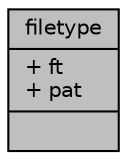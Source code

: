digraph "filetype"
{
 // INTERACTIVE_SVG=YES
 // LATEX_PDF_SIZE
  edge [fontname="Helvetica",fontsize="10",labelfontname="Helvetica",labelfontsize="10"];
  node [fontname="Helvetica",fontsize="10",shape=record];
  Node1 [label="{filetype\n|+ ft\l+ pat\l|}",height=0.2,width=0.4,color="black", fillcolor="grey75", style="filled", fontcolor="black",tooltip=" "];
}

